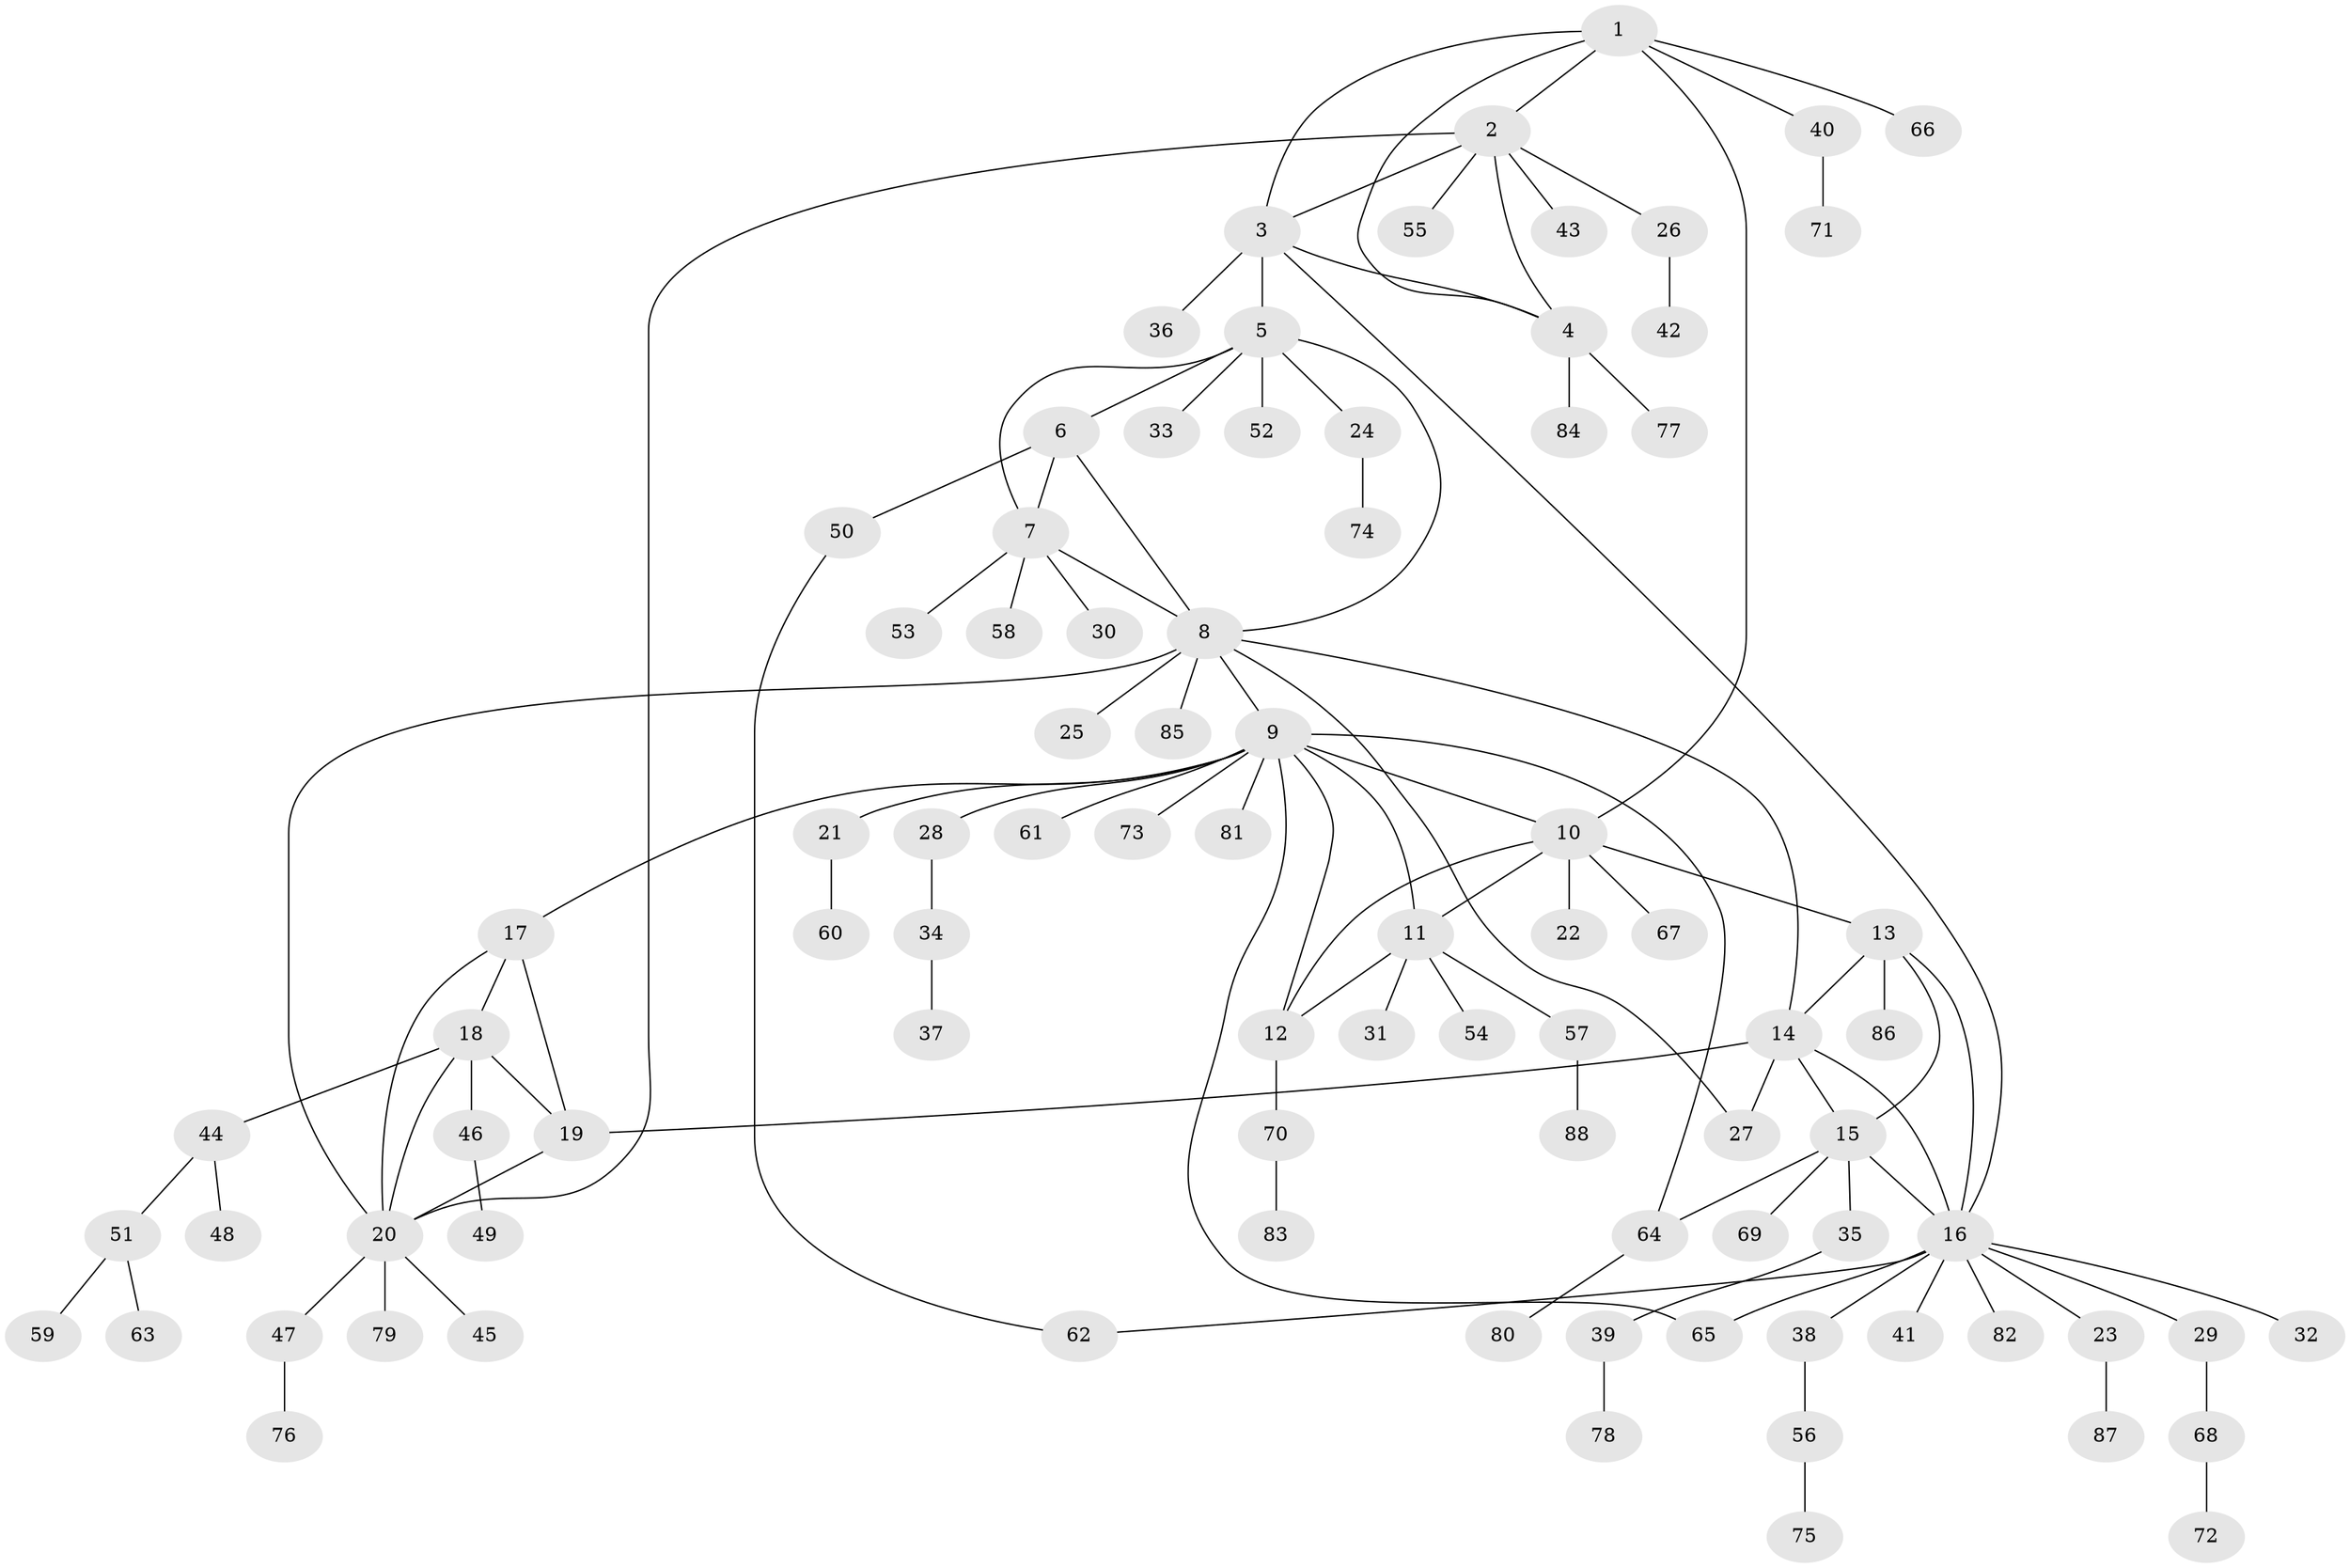 // coarse degree distribution, {4: 0.03225806451612903, 5: 0.0967741935483871, 7: 0.08064516129032258, 10: 0.016129032258064516, 12: 0.016129032258064516, 6: 0.016129032258064516, 1: 0.5967741935483871, 2: 0.14516129032258066}
// Generated by graph-tools (version 1.1) at 2025/52/02/27/25 19:52:18]
// undirected, 88 vertices, 112 edges
graph export_dot {
graph [start="1"]
  node [color=gray90,style=filled];
  1;
  2;
  3;
  4;
  5;
  6;
  7;
  8;
  9;
  10;
  11;
  12;
  13;
  14;
  15;
  16;
  17;
  18;
  19;
  20;
  21;
  22;
  23;
  24;
  25;
  26;
  27;
  28;
  29;
  30;
  31;
  32;
  33;
  34;
  35;
  36;
  37;
  38;
  39;
  40;
  41;
  42;
  43;
  44;
  45;
  46;
  47;
  48;
  49;
  50;
  51;
  52;
  53;
  54;
  55;
  56;
  57;
  58;
  59;
  60;
  61;
  62;
  63;
  64;
  65;
  66;
  67;
  68;
  69;
  70;
  71;
  72;
  73;
  74;
  75;
  76;
  77;
  78;
  79;
  80;
  81;
  82;
  83;
  84;
  85;
  86;
  87;
  88;
  1 -- 2;
  1 -- 3;
  1 -- 4;
  1 -- 10;
  1 -- 40;
  1 -- 66;
  2 -- 3;
  2 -- 4;
  2 -- 20;
  2 -- 26;
  2 -- 43;
  2 -- 55;
  3 -- 4;
  3 -- 5;
  3 -- 16;
  3 -- 36;
  4 -- 77;
  4 -- 84;
  5 -- 6;
  5 -- 7;
  5 -- 8;
  5 -- 24;
  5 -- 33;
  5 -- 52;
  6 -- 7;
  6 -- 8;
  6 -- 50;
  7 -- 8;
  7 -- 30;
  7 -- 53;
  7 -- 58;
  8 -- 9;
  8 -- 14;
  8 -- 20;
  8 -- 25;
  8 -- 27;
  8 -- 85;
  9 -- 10;
  9 -- 11;
  9 -- 12;
  9 -- 17;
  9 -- 21;
  9 -- 28;
  9 -- 61;
  9 -- 64;
  9 -- 65;
  9 -- 73;
  9 -- 81;
  10 -- 11;
  10 -- 12;
  10 -- 13;
  10 -- 22;
  10 -- 67;
  11 -- 12;
  11 -- 31;
  11 -- 54;
  11 -- 57;
  12 -- 70;
  13 -- 14;
  13 -- 15;
  13 -- 16;
  13 -- 86;
  14 -- 15;
  14 -- 16;
  14 -- 19;
  14 -- 27;
  15 -- 16;
  15 -- 35;
  15 -- 64;
  15 -- 69;
  16 -- 23;
  16 -- 29;
  16 -- 32;
  16 -- 38;
  16 -- 41;
  16 -- 62;
  16 -- 65;
  16 -- 82;
  17 -- 18;
  17 -- 19;
  17 -- 20;
  18 -- 19;
  18 -- 20;
  18 -- 44;
  18 -- 46;
  19 -- 20;
  20 -- 45;
  20 -- 47;
  20 -- 79;
  21 -- 60;
  23 -- 87;
  24 -- 74;
  26 -- 42;
  28 -- 34;
  29 -- 68;
  34 -- 37;
  35 -- 39;
  38 -- 56;
  39 -- 78;
  40 -- 71;
  44 -- 48;
  44 -- 51;
  46 -- 49;
  47 -- 76;
  50 -- 62;
  51 -- 59;
  51 -- 63;
  56 -- 75;
  57 -- 88;
  64 -- 80;
  68 -- 72;
  70 -- 83;
}
